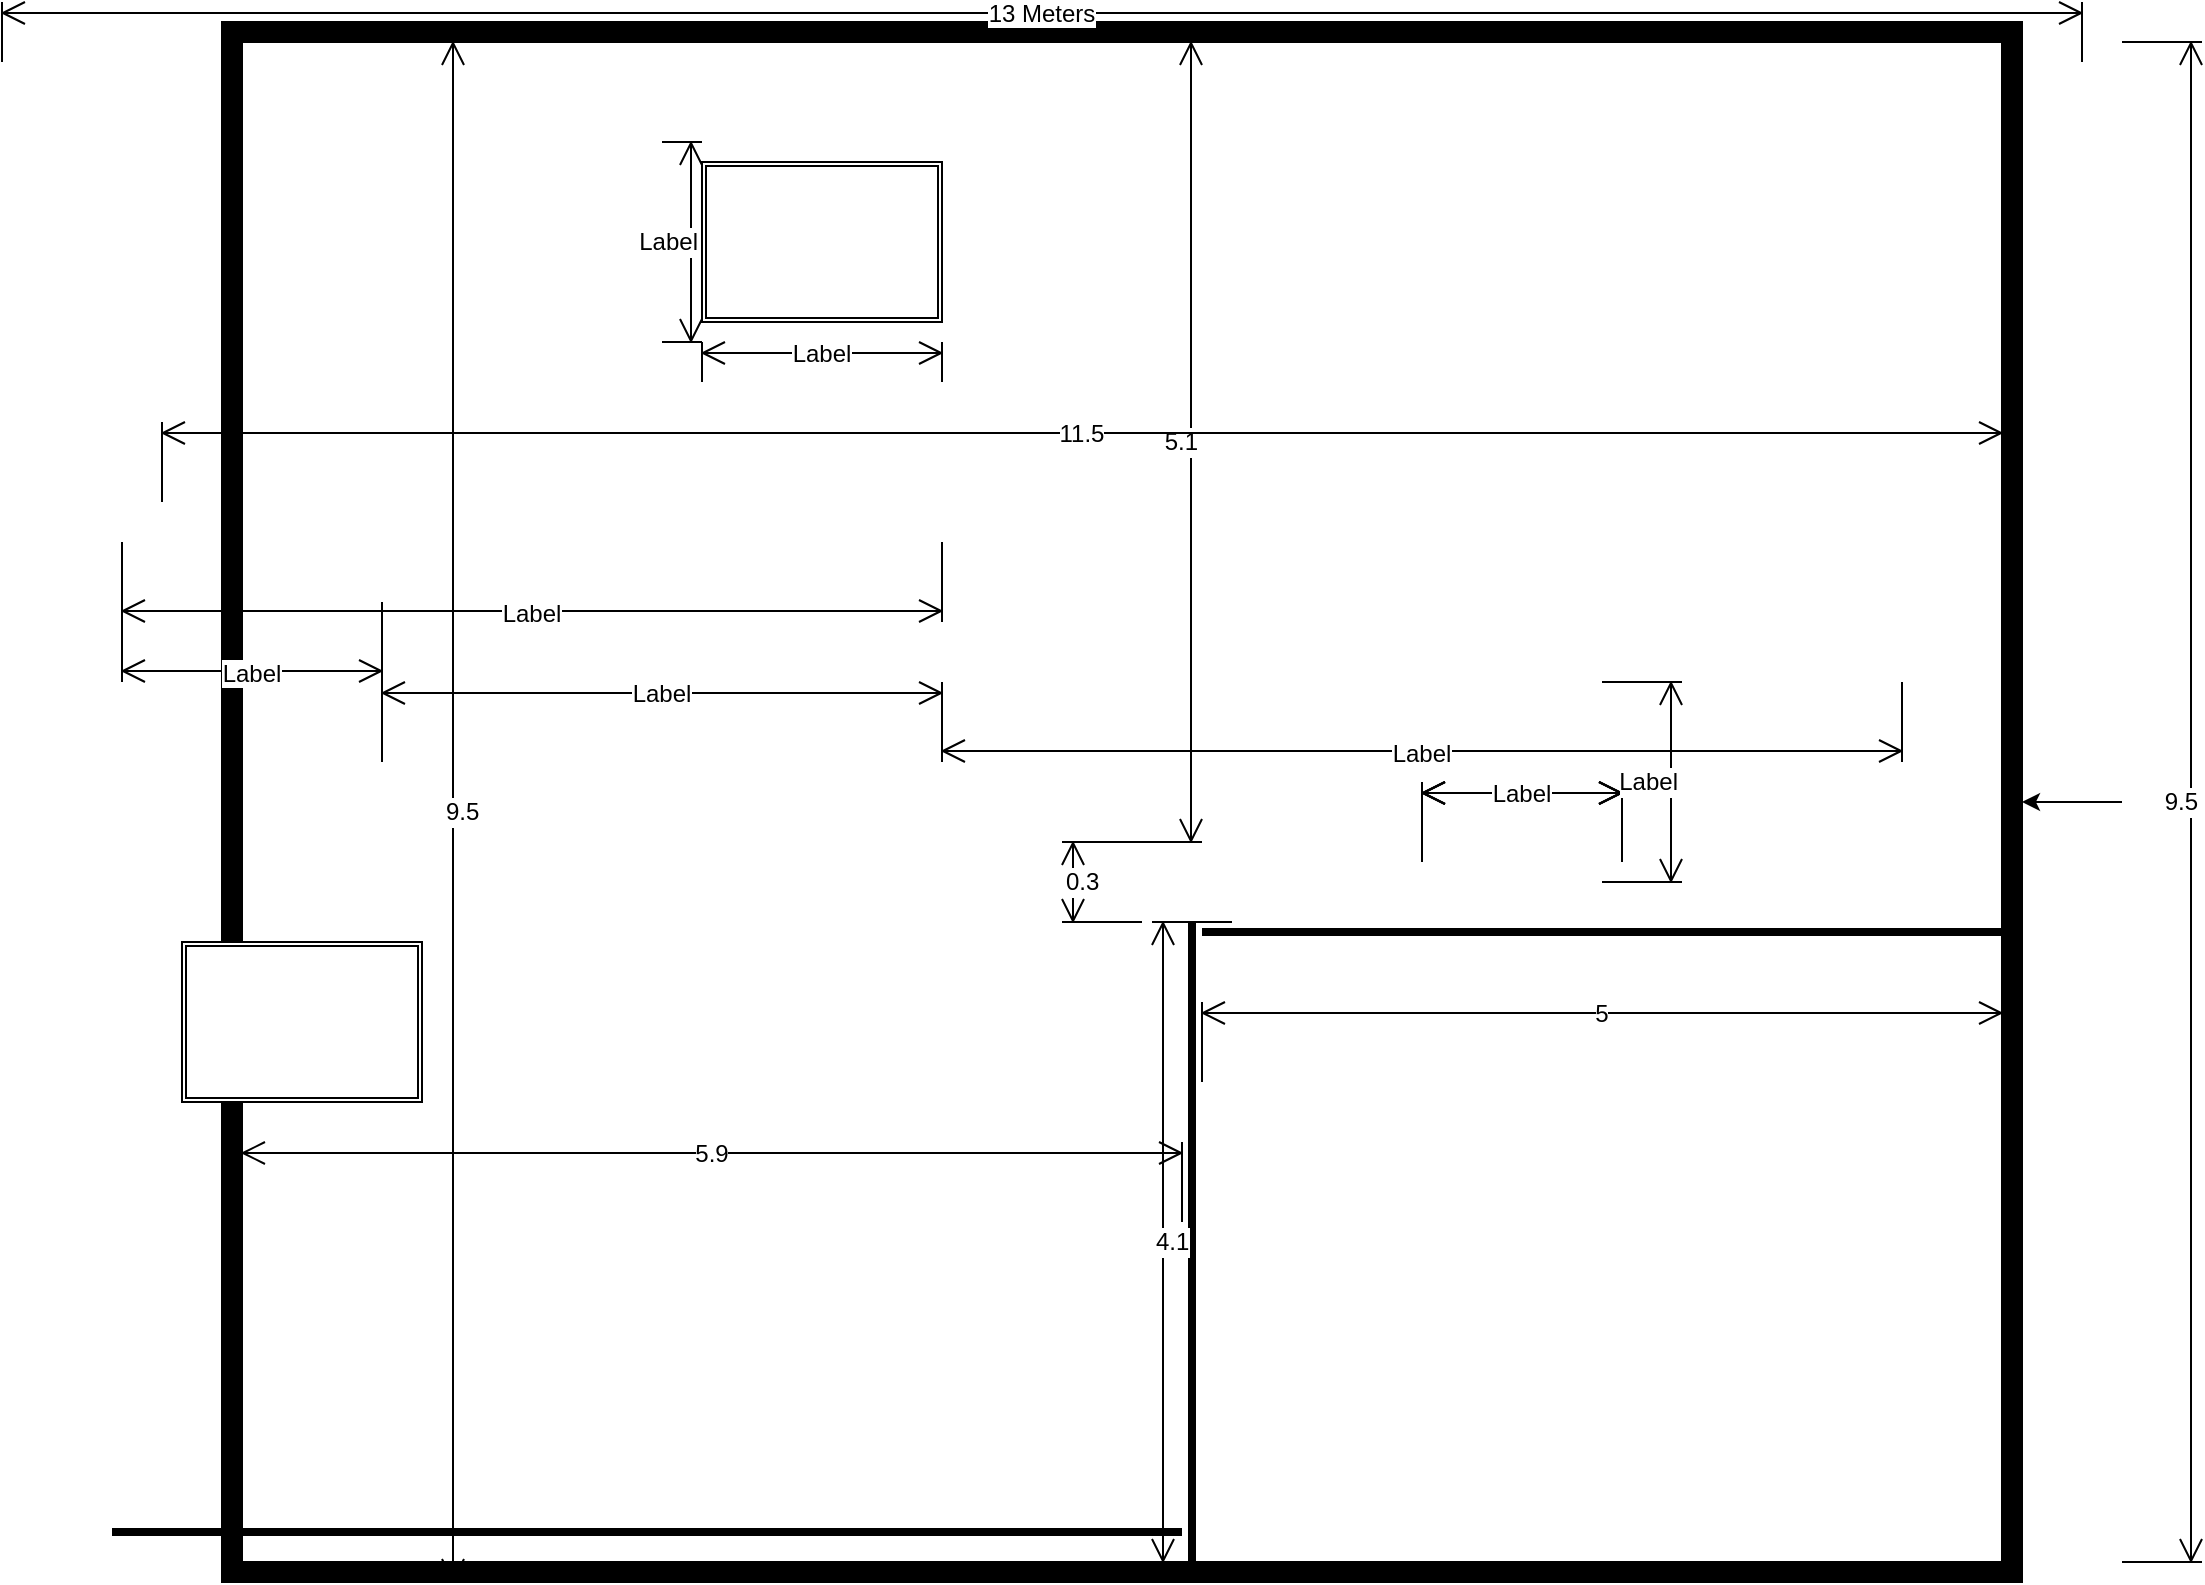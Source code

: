 <mxfile version="13.6.2" type="github">
  <diagram name="Page-1" id="38b20595-45e3-9b7f-d5ca-b57f44c5b66d">
    <mxGraphModel dx="1931" dy="997" grid="1" gridSize="10" guides="1" tooltips="1" connect="1" arrows="1" fold="1" page="1" pageScale="1" pageWidth="1169" pageHeight="827" background="#ffffff" math="0" shadow="0">
      <root>
        <mxCell id="0" />
        <mxCell id="1" parent="0" />
        <mxCell id="hN5Dp_MHmyaqK9XTyMVl-1" value="" style="verticalLabelPosition=bottom;html=1;verticalAlign=top;align=center;shape=mxgraph.floorplan.room;fillColor=#000000;" vertex="1" parent="1">
          <mxGeometry x="150" y="30" width="900" height="780" as="geometry" />
        </mxCell>
        <mxCell id="hN5Dp_MHmyaqK9XTyMVl-2" value="" style="line;strokeWidth=4;html=1;perimeter=backbonePerimeter;points=[];outlineConnect=0;" vertex="1" parent="1">
          <mxGeometry x="640" y="480" width="400" height="10" as="geometry" />
        </mxCell>
        <mxCell id="hN5Dp_MHmyaqK9XTyMVl-3" value="" style="line;strokeWidth=4;direction=south;html=1;perimeter=backbonePerimeter;points=[];outlineConnect=0;" vertex="1" parent="1">
          <mxGeometry x="630" y="480" width="10" height="320" as="geometry" />
        </mxCell>
        <mxCell id="hN5Dp_MHmyaqK9XTyMVl-4" value="" style="line;strokeWidth=4;html=1;perimeter=backbonePerimeter;points=[];outlineConnect=0;" vertex="1" parent="1">
          <mxGeometry x="95" y="780" width="535" height="10" as="geometry" />
        </mxCell>
        <mxCell id="hN5Dp_MHmyaqK9XTyMVl-5" value="5.1&lt;br&gt;" style="shape=dimension;direction=north;whiteSpace=wrap;html=1;align=right;points=[];verticalAlign=middle;labelBackgroundColor=#ffffff" vertex="1" parent="1">
          <mxGeometry x="600" y="40" width="40" height="400" as="geometry" />
        </mxCell>
        <mxCell id="hN5Dp_MHmyaqK9XTyMVl-6" value="Label" style="shape=dimension;whiteSpace=wrap;html=1;align=center;points=[];verticalAlign=bottom;spacingBottom=-5;labelBackgroundColor=#ffffff" vertex="1" parent="1">
          <mxGeometry x="510" y="360" width="480" height="40" as="geometry" />
        </mxCell>
        <mxCell id="hN5Dp_MHmyaqK9XTyMVl-7" value="5.9&lt;br&gt;" style="shape=dimension;direction=west;whiteSpace=wrap;html=1;align=center;points=[];verticalAlign=top;spacingTop=-8;labelBackgroundColor=#ffffff" vertex="1" parent="1">
          <mxGeometry x="160" y="590" width="470" height="40" as="geometry" />
        </mxCell>
        <mxCell id="hN5Dp_MHmyaqK9XTyMVl-8" value="" style="shape=ext;double=1;rounded=0;whiteSpace=wrap;html=1;" vertex="1" parent="1">
          <mxGeometry x="130" y="490" width="120" height="80" as="geometry" />
        </mxCell>
        <mxCell id="hN5Dp_MHmyaqK9XTyMVl-9" value="Label" style="shape=dimension;direction=west;whiteSpace=wrap;html=1;align=center;points=[];verticalAlign=top;spacingTop=-8;labelBackgroundColor=#ffffff" vertex="1" parent="1">
          <mxGeometry x="230" y="360" width="280" height="40" as="geometry" />
        </mxCell>
        <mxCell id="hN5Dp_MHmyaqK9XTyMVl-10" value="9.5" style="shape=dimension;direction=south;whiteSpace=wrap;html=1;align=left;points=[];verticalAlign=middle;labelBackgroundColor=#ffffff" vertex="1" parent="1">
          <mxGeometry x="260" y="40" width="40" height="770" as="geometry" />
        </mxCell>
        <mxCell id="hN5Dp_MHmyaqK9XTyMVl-12" value="Label" style="shape=dimension;whiteSpace=wrap;html=1;align=center;points=[];verticalAlign=bottom;spacingBottom=-5;labelBackgroundColor=#ffffff" vertex="1" parent="1">
          <mxGeometry x="100" y="290" width="410" height="40" as="geometry" />
        </mxCell>
        <mxCell id="hN5Dp_MHmyaqK9XTyMVl-13" value="" style="shape=ext;double=1;rounded=0;whiteSpace=wrap;html=1;" vertex="1" parent="1">
          <mxGeometry x="390" y="100" width="120" height="80" as="geometry" />
        </mxCell>
        <mxCell id="hN5Dp_MHmyaqK9XTyMVl-14" value="Label" style="shape=dimension;direction=north;whiteSpace=wrap;html=1;align=right;points=[];verticalAlign=middle;labelBackgroundColor=#ffffff" vertex="1" parent="1">
          <mxGeometry x="370" y="90" width="20" height="100" as="geometry" />
        </mxCell>
        <mxCell id="hN5Dp_MHmyaqK9XTyMVl-16" value="Label" style="shape=dimension;direction=west;whiteSpace=wrap;html=1;align=center;points=[];verticalAlign=top;spacingTop=-8;labelBackgroundColor=#ffffff" vertex="1" parent="1">
          <mxGeometry x="390" y="190" width="120" height="20" as="geometry" />
        </mxCell>
        <mxCell id="hN5Dp_MHmyaqK9XTyMVl-17" value="Label" style="shape=dimension;whiteSpace=wrap;html=1;align=center;points=[];verticalAlign=bottom;spacingBottom=-5;labelBackgroundColor=#ffffff" vertex="1" parent="1">
          <mxGeometry x="100" y="320" width="130" height="40" as="geometry" />
        </mxCell>
        <mxCell id="hN5Dp_MHmyaqK9XTyMVl-18" value="Label" style="shape=dimension;direction=west;whiteSpace=wrap;html=1;align=center;points=[];verticalAlign=top;spacingTop=-8;labelBackgroundColor=#ffffff" vertex="1" parent="1">
          <mxGeometry x="750" y="410" width="100" height="40" as="geometry" />
        </mxCell>
        <mxCell id="hN5Dp_MHmyaqK9XTyMVl-19" value="Label" style="shape=dimension;direction=west;whiteSpace=wrap;html=1;align=center;points=[];verticalAlign=top;spacingTop=-8;labelBackgroundColor=#ffffff" vertex="1" parent="1">
          <mxGeometry x="750" y="410" width="100" height="40" as="geometry" />
        </mxCell>
        <mxCell id="hN5Dp_MHmyaqK9XTyMVl-20" value="Label" style="shape=dimension;direction=west;whiteSpace=wrap;html=1;align=center;points=[];verticalAlign=top;spacingTop=-8;labelBackgroundColor=#ffffff" vertex="1" parent="1">
          <mxGeometry x="750" y="410" width="100" height="40" as="geometry" />
        </mxCell>
        <mxCell id="hN5Dp_MHmyaqK9XTyMVl-21" value="13 Meters" style="shape=dimension;direction=west;whiteSpace=wrap;html=1;align=center;points=[];verticalAlign=top;spacingTop=-8;labelBackgroundColor=#ffffff" vertex="1" parent="1">
          <mxGeometry x="40" y="20" width="1040" height="30" as="geometry" />
        </mxCell>
        <mxCell id="hN5Dp_MHmyaqK9XTyMVl-22" value="4.1" style="shape=dimension;direction=south;whiteSpace=wrap;html=1;align=left;points=[];verticalAlign=middle;labelBackgroundColor=#ffffff" vertex="1" parent="1">
          <mxGeometry x="615" y="480" width="40" height="320" as="geometry" />
        </mxCell>
        <mxCell id="hN5Dp_MHmyaqK9XTyMVl-23" value="Label" style="shape=dimension;direction=north;whiteSpace=wrap;html=1;align=right;points=[];verticalAlign=middle;labelBackgroundColor=#ffffff" vertex="1" parent="1">
          <mxGeometry x="840" y="360" width="40" height="100" as="geometry" />
        </mxCell>
        <mxCell id="hN5Dp_MHmyaqK9XTyMVl-27" style="edgeStyle=orthogonalEdgeStyle;rounded=0;orthogonalLoop=1;jettySize=auto;html=1;" edge="1" parent="1" source="hN5Dp_MHmyaqK9XTyMVl-24" target="hN5Dp_MHmyaqK9XTyMVl-1">
          <mxGeometry relative="1" as="geometry">
            <mxPoint x="1080" y="420" as="targetPoint" />
          </mxGeometry>
        </mxCell>
        <mxCell id="hN5Dp_MHmyaqK9XTyMVl-24" value="9.5&lt;br&gt;" style="shape=dimension;direction=north;whiteSpace=wrap;html=1;align=right;points=[];verticalAlign=middle;labelBackgroundColor=#ffffff" vertex="1" parent="1">
          <mxGeometry x="1100" y="40" width="40" height="760" as="geometry" />
        </mxCell>
        <mxCell id="hN5Dp_MHmyaqK9XTyMVl-25" value="0.3" style="shape=dimension;direction=south;whiteSpace=wrap;html=1;align=left;points=[];verticalAlign=middle;labelBackgroundColor=#ffffff" vertex="1" parent="1">
          <mxGeometry x="570" y="440" width="40" height="40" as="geometry" />
        </mxCell>
        <mxCell id="hN5Dp_MHmyaqK9XTyMVl-26" value="5" style="shape=dimension;direction=west;whiteSpace=wrap;html=1;align=center;points=[];verticalAlign=top;spacingTop=-8;labelBackgroundColor=#ffffff" vertex="1" parent="1">
          <mxGeometry x="640" y="520" width="400" height="40" as="geometry" />
        </mxCell>
        <mxCell id="hN5Dp_MHmyaqK9XTyMVl-28" value="11.5" style="shape=dimension;direction=west;whiteSpace=wrap;html=1;align=center;points=[];verticalAlign=top;spacingTop=-8;labelBackgroundColor=#ffffff" vertex="1" parent="1">
          <mxGeometry x="120" y="230" width="920" height="40" as="geometry" />
        </mxCell>
      </root>
    </mxGraphModel>
  </diagram>
</mxfile>
